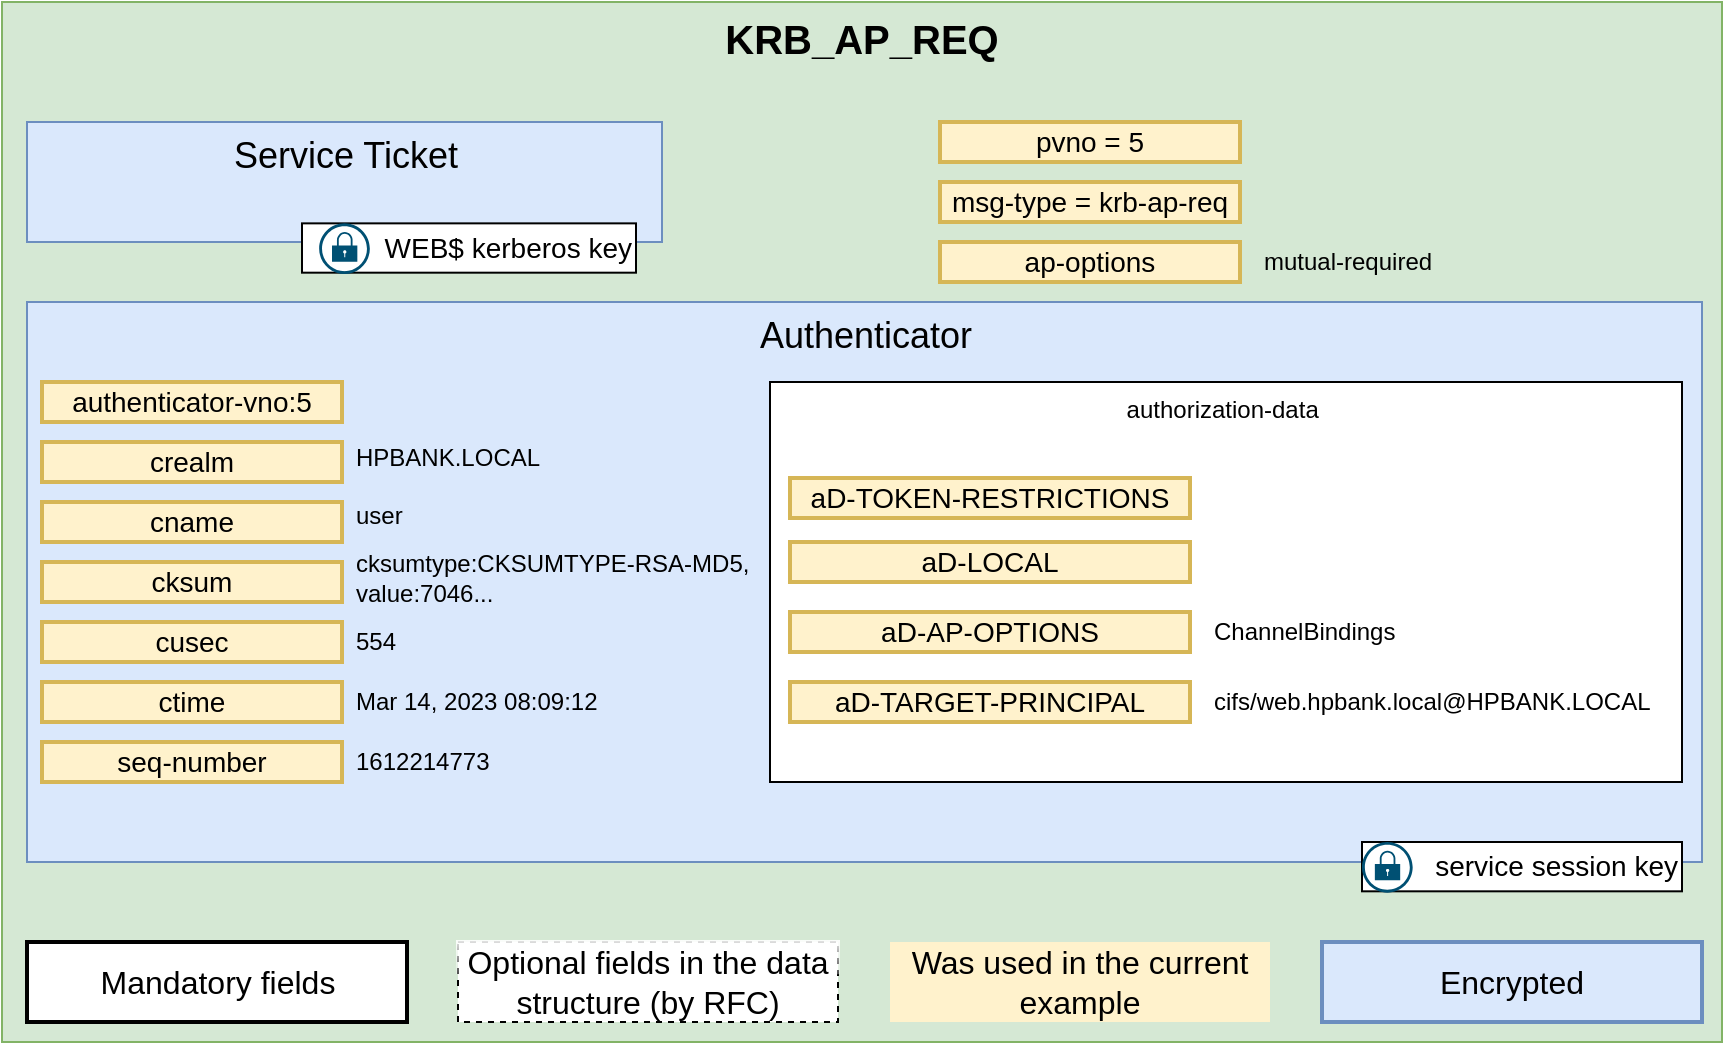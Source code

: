 <mxfile version="20.8.16" type="device"><diagram id="N02soGrRtOyZanOMdubN" name="Страница 1"><mxGraphModel dx="1418" dy="1989" grid="1" gridSize="10" guides="1" tooltips="1" connect="1" arrows="1" fold="1" page="1" pageScale="1" pageWidth="827" pageHeight="1169" math="0" shadow="0"><root><mxCell id="0"/><mxCell id="1" parent="0"/><mxCell id="ev14uYIgox7HySIXr9Gj-22" value="KRB_AP_REQ" style="rounded=0;whiteSpace=wrap;html=1;shadow=0;fontSize=20;fillColor=#d5e8d4;strokeColor=#82b366;verticalAlign=top;fontStyle=1" parent="1" vertex="1"><mxGeometry x="40" y="-1090" width="860" height="520" as="geometry"/></mxCell><mxCell id="o_5ndfhMjhnVo2dNh8Ws-1" value="&lt;font style=&quot;font-size: 14px;&quot;&gt;pvno =&amp;nbsp;&lt;/font&gt;5" style="rounded=0;whiteSpace=wrap;html=1;fontSize=14;strokeWidth=2;fillColor=#fff2cc;strokeColor=#d6b656;" parent="1" vertex="1"><mxGeometry x="509" y="-1030" width="150" height="20" as="geometry"/></mxCell><mxCell id="o_5ndfhMjhnVo2dNh8Ws-2" value="&lt;font style=&quot;font-size: 14px;&quot;&gt;msg-type = krb-ap-req&lt;/font&gt;" style="rounded=0;whiteSpace=wrap;html=1;fontSize=14;strokeWidth=2;fillColor=#fff2cc;strokeColor=#d6b656;" parent="1" vertex="1"><mxGeometry x="509" y="-1000" width="150" height="20" as="geometry"/></mxCell><mxCell id="o_5ndfhMjhnVo2dNh8Ws-11" value="&lt;font style=&quot;font-size: 18px;&quot;&gt;Authenticator&lt;/font&gt;" style="rounded=0;whiteSpace=wrap;html=1;labelBorderColor=none;strokeColor=#6c8ebf;verticalAlign=top;fillColor=#dae8fc;fontSize=18;" parent="1" vertex="1"><mxGeometry x="52.5" y="-940" width="837.5" height="280" as="geometry"/></mxCell><mxCell id="o_5ndfhMjhnVo2dNh8Ws-12" value="service session key" style="rounded=0;whiteSpace=wrap;html=1;shadow=0;fontSize=14;fillColor=default;gradientColor=none;align=right;" parent="1" vertex="1"><mxGeometry x="720" y="-670" width="160" height="24.66" as="geometry"/></mxCell><mxCell id="o_5ndfhMjhnVo2dNh8Ws-13" value="" style="sketch=0;points=[[0.5,0,0],[1,0.5,0],[0.5,1,0],[0,0.5,0],[0.145,0.145,0],[0.856,0.145,0],[0.855,0.856,0],[0.145,0.855,0]];verticalLabelPosition=bottom;html=1;verticalAlign=top;aspect=fixed;align=center;pointerEvents=1;shape=mxgraph.cisco19.lock;fillColor=#005073;strokeColor=none;gradientColor=none;shadow=0;fontSize=14;" parent="1" vertex="1"><mxGeometry x="720" y="-670" width="25.339" height="25.339" as="geometry"/></mxCell><mxCell id="o_5ndfhMjhnVo2dNh8Ws-15" value="&lt;font style=&quot;font-size: 14px;&quot;&gt;authenticator-vno:5&lt;/font&gt;" style="rounded=0;whiteSpace=wrap;html=1;fontSize=14;strokeWidth=2;fillColor=#fff2cc;strokeColor=#d6b656;" parent="1" vertex="1"><mxGeometry x="60" y="-900" width="150" height="20" as="geometry"/></mxCell><mxCell id="o_5ndfhMjhnVo2dNh8Ws-16" value="&lt;font style=&quot;font-size: 14px;&quot;&gt;crealm&lt;/font&gt;" style="rounded=0;whiteSpace=wrap;html=1;fontSize=14;strokeWidth=2;fillColor=#fff2cc;strokeColor=#d6b656;" parent="1" vertex="1"><mxGeometry x="60" y="-870" width="150" height="20" as="geometry"/></mxCell><mxCell id="o_5ndfhMjhnVo2dNh8Ws-17" value="&lt;font style=&quot;font-size: 14px;&quot;&gt;cname&lt;/font&gt;" style="rounded=0;whiteSpace=wrap;html=1;fontSize=14;strokeWidth=2;fillColor=#fff2cc;strokeColor=#d6b656;" parent="1" vertex="1"><mxGeometry x="60" y="-840" width="150" height="20" as="geometry"/></mxCell><mxCell id="o_5ndfhMjhnVo2dNh8Ws-18" value="&lt;font style=&quot;font-size: 14px;&quot;&gt;cksum&lt;/font&gt;" style="rounded=0;whiteSpace=wrap;html=1;fontSize=14;strokeWidth=2;fillColor=#fff2cc;strokeColor=#d6b656;" parent="1" vertex="1"><mxGeometry x="60" y="-810" width="150" height="20" as="geometry"/></mxCell><mxCell id="o_5ndfhMjhnVo2dNh8Ws-19" value="&lt;font style=&quot;font-size: 14px;&quot;&gt;cusec&lt;/font&gt;" style="rounded=0;whiteSpace=wrap;html=1;fontSize=14;strokeWidth=2;fillColor=#fff2cc;strokeColor=#d6b656;" parent="1" vertex="1"><mxGeometry x="60" y="-780" width="150" height="20" as="geometry"/></mxCell><mxCell id="o_5ndfhMjhnVo2dNh8Ws-20" value="&lt;font style=&quot;font-size: 14px;&quot;&gt;ctime&lt;/font&gt;" style="rounded=0;whiteSpace=wrap;html=1;fontSize=14;strokeWidth=2;labelBackgroundColor=none;fillColor=#fff2cc;strokeColor=#d6b656;" parent="1" vertex="1"><mxGeometry x="60" y="-750" width="150" height="20" as="geometry"/></mxCell><mxCell id="o_5ndfhMjhnVo2dNh8Ws-21" value="&lt;font style=&quot;font-size: 14px;&quot;&gt;seq-number&lt;/font&gt;" style="rounded=0;whiteSpace=wrap;html=1;fontSize=14;strokeWidth=2;fillColor=#fff2cc;strokeColor=#d6b656;" parent="1" vertex="1"><mxGeometry x="60" y="-720" width="150" height="20" as="geometry"/></mxCell><mxCell id="o_5ndfhMjhnVo2dNh8Ws-23" value="HPBANK.LOCAL" style="text;html=1;strokeColor=none;fillColor=none;align=left;verticalAlign=middle;whiteSpace=wrap;rounded=0;fontSize=12;" parent="1" vertex="1"><mxGeometry x="215" y="-872" width="249" height="20" as="geometry"/></mxCell><mxCell id="o_5ndfhMjhnVo2dNh8Ws-24" value="user" style="text;html=1;strokeColor=none;fillColor=none;align=left;verticalAlign=middle;whiteSpace=wrap;rounded=0;fontSize=12;" parent="1" vertex="1"><mxGeometry x="215" y="-843" width="42" height="20" as="geometry"/></mxCell><mxCell id="o_5ndfhMjhnVo2dNh8Ws-25" value="554" style="text;html=1;strokeColor=none;fillColor=none;align=left;verticalAlign=middle;whiteSpace=wrap;rounded=0;fontSize=12;" parent="1" vertex="1"><mxGeometry x="215" y="-780" width="96" height="20" as="geometry"/></mxCell><mxCell id="o_5ndfhMjhnVo2dNh8Ws-26" value="Mar 14, 2023 08:09:12" style="text;html=1;strokeColor=none;fillColor=none;align=left;verticalAlign=middle;whiteSpace=wrap;rounded=0;fontSize=12;" parent="1" vertex="1"><mxGeometry x="215" y="-750" width="135" height="20" as="geometry"/></mxCell><mxCell id="o_5ndfhMjhnVo2dNh8Ws-27" value="cksumtype:CKSUMTYPE-RSA-MD5, value:7046..." style="text;html=1;strokeColor=none;fillColor=none;align=left;verticalAlign=middle;whiteSpace=wrap;rounded=0;fontSize=12;" parent="1" vertex="1"><mxGeometry x="215" y="-820" width="246" height="35" as="geometry"/></mxCell><mxCell id="o_5ndfhMjhnVo2dNh8Ws-31" value="1612214773" style="text;html=1;strokeColor=none;fillColor=none;align=left;verticalAlign=middle;whiteSpace=wrap;rounded=0;fontSize=12;" parent="1" vertex="1"><mxGeometry x="215" y="-720" width="92" height="20" as="geometry"/></mxCell><mxCell id="Jyo9Wf_Abiavt-Pb372G-1" value="Mandatory fields" style="rounded=0;whiteSpace=wrap;html=1;strokeColor=default;fontSize=16;strokeWidth=2;" parent="1" vertex="1"><mxGeometry x="52.5" y="-620" width="190" height="40" as="geometry"/></mxCell><mxCell id="Jyo9Wf_Abiavt-Pb372G-2" value="Optional fields in the data structure (by RFC)" style="rounded=0;whiteSpace=wrap;html=1;strokeColor=default;fontSize=16;strokeWidth=1;dashed=1;fontStyle=0;glass=1;" parent="1" vertex="1"><mxGeometry x="268" y="-620" width="190" height="40" as="geometry"/></mxCell><mxCell id="Jyo9Wf_Abiavt-Pb372G-3" value="Was used in the current example" style="rounded=0;whiteSpace=wrap;html=1;strokeColor=none;fontSize=16;strokeWidth=2;fillColor=#fff2cc;" parent="1" vertex="1"><mxGeometry x="484" y="-620" width="190" height="40" as="geometry"/></mxCell><mxCell id="Jyo9Wf_Abiavt-Pb372G-4" value="Encrypted" style="rounded=0;whiteSpace=wrap;html=1;strokeColor=#6c8ebf;fontSize=16;strokeWidth=2;fillColor=#dae8fc;" parent="1" vertex="1"><mxGeometry x="700" y="-620" width="190" height="40" as="geometry"/></mxCell><mxCell id="d0c7-2Hr8lA9OxWyOSEm-1" value="&lt;font style=&quot;font-size: 14px;&quot;&gt;ap-options&lt;/font&gt;" style="rounded=0;whiteSpace=wrap;html=1;fontSize=14;strokeWidth=2;fillColor=#fff2cc;strokeColor=#d6b656;" parent="1" vertex="1"><mxGeometry x="509" y="-970" width="150" height="20" as="geometry"/></mxCell><mxCell id="d0c7-2Hr8lA9OxWyOSEm-2" value="mutual-required" style="text;html=1;strokeColor=none;fillColor=none;align=left;verticalAlign=middle;whiteSpace=wrap;rounded=0;fontSize=12;" parent="1" vertex="1"><mxGeometry x="669" y="-970" width="110" height="20" as="geometry"/></mxCell><mxCell id="d0c7-2Hr8lA9OxWyOSEm-4" value="authorization-data&amp;nbsp;" style="rounded=0;whiteSpace=wrap;html=1;verticalAlign=top;" parent="1" vertex="1"><mxGeometry x="424" y="-900" width="456" height="200" as="geometry"/></mxCell><mxCell id="d0c7-2Hr8lA9OxWyOSEm-6" value="&lt;font style=&quot;font-size: 14px;&quot;&gt;aD-TOKEN-RESTRICTIONS&lt;/font&gt;" style="rounded=0;whiteSpace=wrap;html=1;fontSize=14;strokeWidth=2;fillColor=#fff2cc;strokeColor=#d6b656;" parent="1" vertex="1"><mxGeometry x="434" y="-852" width="200" height="20" as="geometry"/></mxCell><mxCell id="d0c7-2Hr8lA9OxWyOSEm-7" value="&lt;font style=&quot;font-size: 14px;&quot;&gt;aD-LOCAL&lt;/font&gt;" style="rounded=0;whiteSpace=wrap;html=1;fontSize=14;strokeWidth=2;fillColor=#fff2cc;strokeColor=#d6b656;" parent="1" vertex="1"><mxGeometry x="434" y="-820" width="200" height="20" as="geometry"/></mxCell><mxCell id="d0c7-2Hr8lA9OxWyOSEm-8" value="&lt;font style=&quot;font-size: 14px;&quot;&gt;aD-AP-OPTIONS&lt;/font&gt;" style="rounded=0;whiteSpace=wrap;html=1;fontSize=14;strokeWidth=2;fillColor=#fff2cc;strokeColor=#d6b656;" parent="1" vertex="1"><mxGeometry x="434" y="-785" width="200" height="20" as="geometry"/></mxCell><mxCell id="d0c7-2Hr8lA9OxWyOSEm-9" value="&lt;font style=&quot;font-size: 14px;&quot;&gt;aD-TARGET-PRINCIPAL&lt;/font&gt;" style="rounded=0;whiteSpace=wrap;html=1;fontSize=14;strokeWidth=2;fillColor=#fff2cc;strokeColor=#d6b656;" parent="1" vertex="1"><mxGeometry x="434" y="-750" width="200" height="20" as="geometry"/></mxCell><mxCell id="d0c7-2Hr8lA9OxWyOSEm-10" value="cifs/web.hpbank.local@HPBANK.LOCAL" style="text;html=1;strokeColor=none;fillColor=none;align=left;verticalAlign=middle;whiteSpace=wrap;rounded=0;fontSize=12;" parent="1" vertex="1"><mxGeometry x="644" y="-750" width="135" height="20" as="geometry"/></mxCell><mxCell id="d0c7-2Hr8lA9OxWyOSEm-11" value="Service Ticket" style="rounded=0;whiteSpace=wrap;html=1;verticalAlign=top;fontSize=18;fillColor=#dae8fc;strokeColor=#6c8ebf;" parent="1" vertex="1"><mxGeometry x="52.5" y="-1030" width="317.5" height="60" as="geometry"/></mxCell><mxCell id="d0c7-2Hr8lA9OxWyOSEm-12" value="WEB$ kerberos key" style="rounded=0;whiteSpace=wrap;html=1;shadow=0;fontSize=14;fillColor=default;gradientColor=none;align=right;" parent="1" vertex="1"><mxGeometry x="190" y="-979.32" width="167" height="24.66" as="geometry"/></mxCell><mxCell id="d0c7-2Hr8lA9OxWyOSEm-13" value="" style="sketch=0;points=[[0.5,0,0],[1,0.5,0],[0.5,1,0],[0,0.5,0],[0.145,0.145,0],[0.856,0.145,0],[0.855,0.856,0],[0.145,0.855,0]];verticalLabelPosition=bottom;html=1;verticalAlign=top;aspect=fixed;align=center;pointerEvents=1;shape=mxgraph.cisco19.lock;fillColor=#005073;strokeColor=none;gradientColor=none;shadow=0;fontSize=14;" parent="1" vertex="1"><mxGeometry x="198.58" y="-979.32" width="25.339" height="25.339" as="geometry"/></mxCell><mxCell id="d0c7-2Hr8lA9OxWyOSEm-14" value="ChannelBindings" style="text;html=1;strokeColor=none;fillColor=none;align=left;verticalAlign=middle;whiteSpace=wrap;rounded=0;fontSize=12;" parent="1" vertex="1"><mxGeometry x="644" y="-785" width="226" height="20" as="geometry"/></mxCell></root></mxGraphModel></diagram></mxfile>